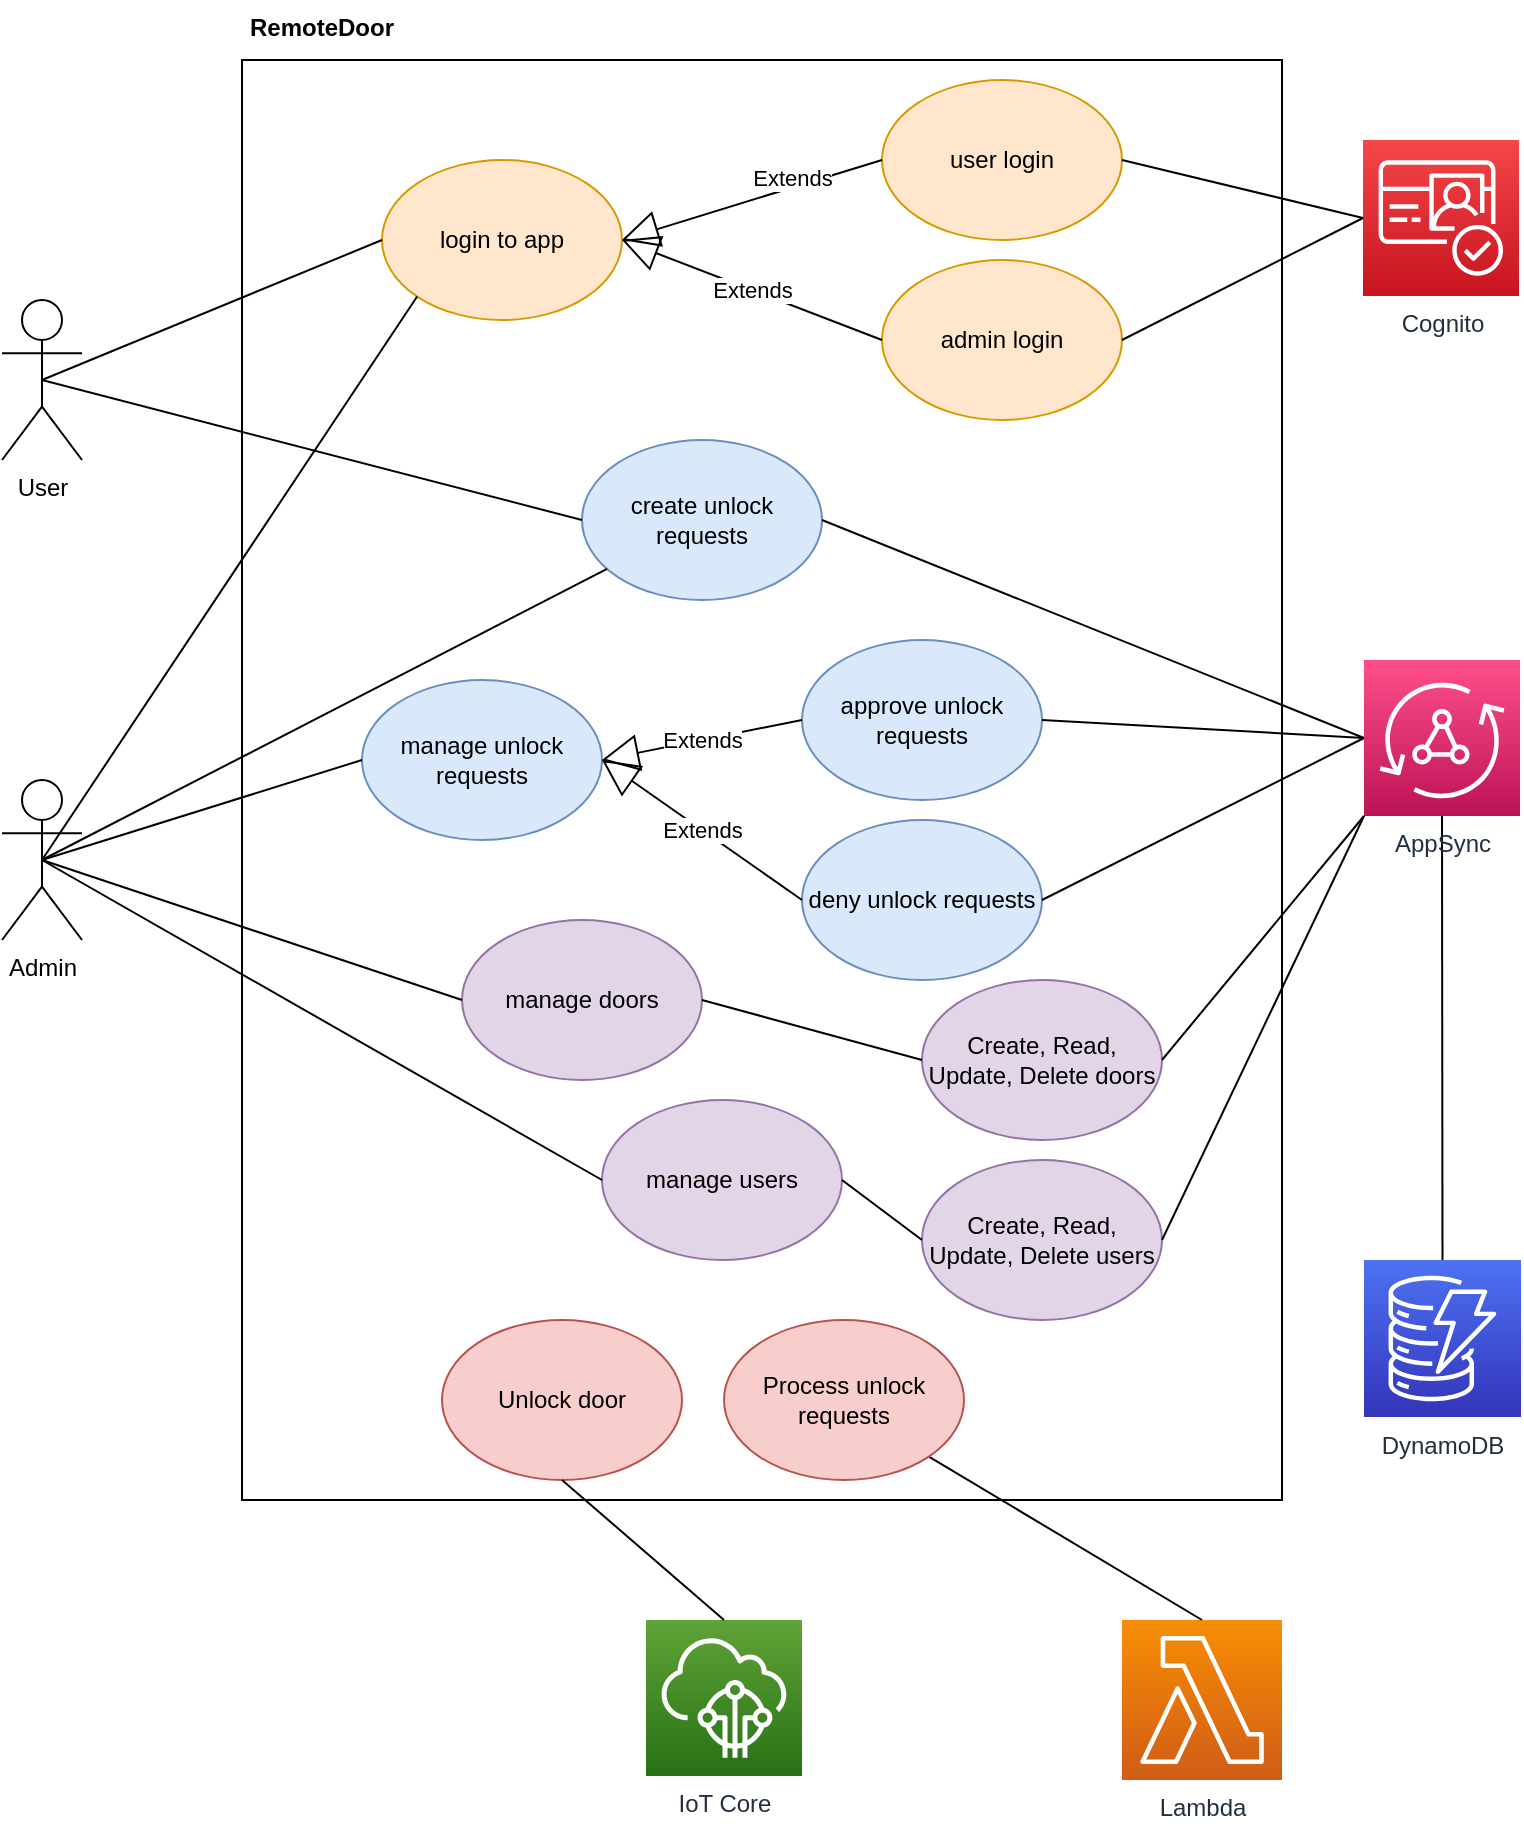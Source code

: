 <mxfile version="16.5.6" type="github" pages="2">
  <diagram id="HOinKJLJSxEQ87LLL9xk" name="Usecase">
    <mxGraphModel dx="1422" dy="776" grid="1" gridSize="10" guides="1" tooltips="1" connect="1" arrows="1" fold="1" page="1" pageScale="1" pageWidth="850" pageHeight="1100" math="0" shadow="0">
      <root>
        <mxCell id="dL8WGGhYN6tR8Afhm5VI-0" />
        <mxCell id="dL8WGGhYN6tR8Afhm5VI-1" parent="dL8WGGhYN6tR8Afhm5VI-0" />
        <mxCell id="dL8WGGhYN6tR8Afhm5VI-2" value="Admin" style="shape=umlActor;verticalLabelPosition=bottom;verticalAlign=top;html=1;" parent="dL8WGGhYN6tR8Afhm5VI-1" vertex="1">
          <mxGeometry x="40" y="400" width="40" height="80" as="geometry" />
        </mxCell>
        <mxCell id="dL8WGGhYN6tR8Afhm5VI-3" value="User" style="shape=umlActor;verticalLabelPosition=bottom;verticalAlign=top;html=1;" parent="dL8WGGhYN6tR8Afhm5VI-1" vertex="1">
          <mxGeometry x="40" y="160" width="40" height="80" as="geometry" />
        </mxCell>
        <mxCell id="dL8WGGhYN6tR8Afhm5VI-8" value="" style="rounded=0;whiteSpace=wrap;html=1;" parent="dL8WGGhYN6tR8Afhm5VI-1" vertex="1">
          <mxGeometry x="160" y="40" width="520" height="720" as="geometry" />
        </mxCell>
        <mxCell id="dL8WGGhYN6tR8Afhm5VI-13" value="login to app" style="ellipse;whiteSpace=wrap;html=1;fillColor=#ffe6cc;strokeColor=#d79b00;" parent="dL8WGGhYN6tR8Afhm5VI-1" vertex="1">
          <mxGeometry x="230" y="90" width="120" height="80" as="geometry" />
        </mxCell>
        <mxCell id="dL8WGGhYN6tR8Afhm5VI-14" value="manage users" style="ellipse;whiteSpace=wrap;html=1;fillColor=#e1d5e7;strokeColor=#9673a6;" parent="dL8WGGhYN6tR8Afhm5VI-1" vertex="1">
          <mxGeometry x="340" y="560" width="120" height="80" as="geometry" />
        </mxCell>
        <mxCell id="dL8WGGhYN6tR8Afhm5VI-15" value="manage doors" style="ellipse;whiteSpace=wrap;html=1;fillColor=#e1d5e7;strokeColor=#9673a6;" parent="dL8WGGhYN6tR8Afhm5VI-1" vertex="1">
          <mxGeometry x="270" y="470" width="120" height="80" as="geometry" />
        </mxCell>
        <mxCell id="dL8WGGhYN6tR8Afhm5VI-16" value="approve unlock requests" style="ellipse;whiteSpace=wrap;html=1;fillColor=#dae8fc;strokeColor=#6c8ebf;" parent="dL8WGGhYN6tR8Afhm5VI-1" vertex="1">
          <mxGeometry x="440" y="330" width="120" height="80" as="geometry" />
        </mxCell>
        <mxCell id="dL8WGGhYN6tR8Afhm5VI-18" value="create unlock requests" style="ellipse;whiteSpace=wrap;html=1;fillColor=#dae8fc;strokeColor=#6c8ebf;" parent="dL8WGGhYN6tR8Afhm5VI-1" vertex="1">
          <mxGeometry x="330" y="230" width="120" height="80" as="geometry" />
        </mxCell>
        <mxCell id="dL8WGGhYN6tR8Afhm5VI-19" value="" style="endArrow=none;html=1;rounded=0;entryX=0.5;entryY=0.5;entryDx=0;entryDy=0;entryPerimeter=0;exitX=0;exitY=0.5;exitDx=0;exitDy=0;" parent="dL8WGGhYN6tR8Afhm5VI-1" source="dL8WGGhYN6tR8Afhm5VI-13" target="dL8WGGhYN6tR8Afhm5VI-3" edge="1">
          <mxGeometry width="50" height="50" relative="1" as="geometry">
            <mxPoint x="250" y="150" as="sourcePoint" />
            <mxPoint x="370" y="340" as="targetPoint" />
          </mxGeometry>
        </mxCell>
        <mxCell id="dL8WGGhYN6tR8Afhm5VI-20" value="" style="endArrow=none;html=1;rounded=0;entryX=0;entryY=1;entryDx=0;entryDy=0;exitX=0.5;exitY=0.5;exitDx=0;exitDy=0;exitPerimeter=0;" parent="dL8WGGhYN6tR8Afhm5VI-1" source="dL8WGGhYN6tR8Afhm5VI-2" target="dL8WGGhYN6tR8Afhm5VI-13" edge="1">
          <mxGeometry width="50" height="50" relative="1" as="geometry">
            <mxPoint x="320" y="390" as="sourcePoint" />
            <mxPoint x="370" y="340" as="targetPoint" />
          </mxGeometry>
        </mxCell>
        <mxCell id="dL8WGGhYN6tR8Afhm5VI-21" value="" style="endArrow=none;html=1;rounded=0;entryX=0.5;entryY=0.5;entryDx=0;entryDy=0;entryPerimeter=0;exitX=0;exitY=0.5;exitDx=0;exitDy=0;" parent="dL8WGGhYN6tR8Afhm5VI-1" source="dL8WGGhYN6tR8Afhm5VI-18" target="dL8WGGhYN6tR8Afhm5VI-3" edge="1">
          <mxGeometry width="50" height="50" relative="1" as="geometry">
            <mxPoint x="320" y="390" as="sourcePoint" />
            <mxPoint x="370" y="340" as="targetPoint" />
          </mxGeometry>
        </mxCell>
        <mxCell id="dL8WGGhYN6tR8Afhm5VI-22" value="" style="endArrow=none;html=1;rounded=0;exitX=0.5;exitY=0.5;exitDx=0;exitDy=0;exitPerimeter=0;" parent="dL8WGGhYN6tR8Afhm5VI-1" source="dL8WGGhYN6tR8Afhm5VI-2" target="dL8WGGhYN6tR8Afhm5VI-18" edge="1">
          <mxGeometry width="50" height="50" relative="1" as="geometry">
            <mxPoint x="320" y="390" as="sourcePoint" />
            <mxPoint x="370" y="340" as="targetPoint" />
          </mxGeometry>
        </mxCell>
        <mxCell id="dL8WGGhYN6tR8Afhm5VI-23" value="" style="endArrow=none;html=1;rounded=0;entryX=0.5;entryY=0.5;entryDx=0;entryDy=0;entryPerimeter=0;exitX=0;exitY=0.5;exitDx=0;exitDy=0;" parent="dL8WGGhYN6tR8Afhm5VI-1" source="dL8WGGhYN6tR8Afhm5VI-15" target="dL8WGGhYN6tR8Afhm5VI-2" edge="1">
          <mxGeometry width="50" height="50" relative="1" as="geometry">
            <mxPoint x="320" y="390" as="sourcePoint" />
            <mxPoint x="370" y="340" as="targetPoint" />
          </mxGeometry>
        </mxCell>
        <mxCell id="dL8WGGhYN6tR8Afhm5VI-24" value="" style="endArrow=none;html=1;rounded=0;exitX=0;exitY=0.5;exitDx=0;exitDy=0;entryX=0.5;entryY=0.5;entryDx=0;entryDy=0;entryPerimeter=0;" parent="dL8WGGhYN6tR8Afhm5VI-1" source="dL8WGGhYN6tR8Afhm5VI-14" target="dL8WGGhYN6tR8Afhm5VI-2" edge="1">
          <mxGeometry width="50" height="50" relative="1" as="geometry">
            <mxPoint x="70" y="530" as="sourcePoint" />
            <mxPoint x="60" y="280" as="targetPoint" />
          </mxGeometry>
        </mxCell>
        <mxCell id="dL8WGGhYN6tR8Afhm5VI-27" value="admin login" style="ellipse;whiteSpace=wrap;html=1;fillColor=#ffe6cc;strokeColor=#d79b00;" parent="dL8WGGhYN6tR8Afhm5VI-1" vertex="1">
          <mxGeometry x="480" y="140" width="120" height="80" as="geometry" />
        </mxCell>
        <mxCell id="dL8WGGhYN6tR8Afhm5VI-28" value="user login" style="ellipse;whiteSpace=wrap;html=1;fillColor=#ffe6cc;strokeColor=#d79b00;" parent="dL8WGGhYN6tR8Afhm5VI-1" vertex="1">
          <mxGeometry x="480" y="50" width="120" height="80" as="geometry" />
        </mxCell>
        <mxCell id="dL8WGGhYN6tR8Afhm5VI-30" value="Extends" style="endArrow=block;endSize=16;endFill=0;html=1;rounded=0;exitX=0;exitY=0.5;exitDx=0;exitDy=0;entryX=1;entryY=0.5;entryDx=0;entryDy=0;" parent="dL8WGGhYN6tR8Afhm5VI-1" source="dL8WGGhYN6tR8Afhm5VI-28" target="dL8WGGhYN6tR8Afhm5VI-13" edge="1">
          <mxGeometry x="-0.317" y="-5" width="160" relative="1" as="geometry">
            <mxPoint x="260" y="360" as="sourcePoint" />
            <mxPoint x="420" y="360" as="targetPoint" />
            <mxPoint x="1" as="offset" />
          </mxGeometry>
        </mxCell>
        <mxCell id="dL8WGGhYN6tR8Afhm5VI-31" value="Extends" style="endArrow=block;endSize=16;endFill=0;html=1;rounded=0;exitX=0;exitY=0.5;exitDx=0;exitDy=0;" parent="dL8WGGhYN6tR8Afhm5VI-1" source="dL8WGGhYN6tR8Afhm5VI-27" edge="1">
          <mxGeometry width="160" relative="1" as="geometry">
            <mxPoint x="260" y="360" as="sourcePoint" />
            <mxPoint x="350" y="130" as="targetPoint" />
          </mxGeometry>
        </mxCell>
        <mxCell id="dL8WGGhYN6tR8Afhm5VI-32" value="RemoteDoor" style="text;align=center;fontStyle=1;verticalAlign=middle;spacingLeft=3;spacingRight=3;strokeColor=none;rotatable=0;points=[[0,0.5],[1,0.5]];portConstraint=eastwest;" parent="dL8WGGhYN6tR8Afhm5VI-1" vertex="1">
          <mxGeometry x="160" y="10" width="80" height="26" as="geometry" />
        </mxCell>
        <mxCell id="dL8WGGhYN6tR8Afhm5VI-34" value="Lambda" style="sketch=0;points=[[0,0,0],[0.25,0,0],[0.5,0,0],[0.75,0,0],[1,0,0],[0,1,0],[0.25,1,0],[0.5,1,0],[0.75,1,0],[1,1,0],[0,0.25,0],[0,0.5,0],[0,0.75,0],[1,0.25,0],[1,0.5,0],[1,0.75,0]];outlineConnect=0;fontColor=#232F3E;gradientColor=#F78E04;gradientDirection=north;fillColor=#D05C17;strokeColor=#ffffff;dashed=0;verticalLabelPosition=bottom;verticalAlign=top;align=center;html=1;fontSize=12;fontStyle=0;aspect=fixed;shape=mxgraph.aws4.resourceIcon;resIcon=mxgraph.aws4.lambda;" parent="dL8WGGhYN6tR8Afhm5VI-1" vertex="1">
          <mxGeometry x="600" y="820" width="80" height="80" as="geometry" />
        </mxCell>
        <mxCell id="dL8WGGhYN6tR8Afhm5VI-37" value="Cognito" style="sketch=0;points=[[0,0,0],[0.25,0,0],[0.5,0,0],[0.75,0,0],[1,0,0],[0,1,0],[0.25,1,0],[0.5,1,0],[0.75,1,0],[1,1,0],[0,0.25,0],[0,0.5,0],[0,0.75,0],[1,0.25,0],[1,0.5,0],[1,0.75,0]];outlineConnect=0;fontColor=#232F3E;gradientColor=#F54749;gradientDirection=north;fillColor=#C7131F;strokeColor=#ffffff;dashed=0;verticalLabelPosition=bottom;verticalAlign=top;align=center;html=1;fontSize=12;fontStyle=0;aspect=fixed;shape=mxgraph.aws4.resourceIcon;resIcon=mxgraph.aws4.cognito;" parent="dL8WGGhYN6tR8Afhm5VI-1" vertex="1">
          <mxGeometry x="720.5" y="80" width="78" height="78" as="geometry" />
        </mxCell>
        <mxCell id="dL8WGGhYN6tR8Afhm5VI-38" value="DynamoDB" style="sketch=0;points=[[0,0,0],[0.25,0,0],[0.5,0,0],[0.75,0,0],[1,0,0],[0,1,0],[0.25,1,0],[0.5,1,0],[0.75,1,0],[1,1,0],[0,0.25,0],[0,0.5,0],[0,0.75,0],[1,0.25,0],[1,0.5,0],[1,0.75,0]];outlineConnect=0;fontColor=#232F3E;gradientColor=#4D72F3;gradientDirection=north;fillColor=#3334B9;strokeColor=#ffffff;dashed=0;verticalLabelPosition=bottom;verticalAlign=top;align=center;html=1;fontSize=12;fontStyle=0;aspect=fixed;shape=mxgraph.aws4.resourceIcon;resIcon=mxgraph.aws4.dynamodb;" parent="dL8WGGhYN6tR8Afhm5VI-1" vertex="1">
          <mxGeometry x="721" y="640" width="78.5" height="78.5" as="geometry" />
        </mxCell>
        <mxCell id="dL8WGGhYN6tR8Afhm5VI-39" value="IoT Core" style="sketch=0;points=[[0,0,0],[0.25,0,0],[0.5,0,0],[0.75,0,0],[1,0,0],[0,1,0],[0.25,1,0],[0.5,1,0],[0.75,1,0],[1,1,0],[0,0.25,0],[0,0.5,0],[0,0.75,0],[1,0.25,0],[1,0.5,0],[1,0.75,0]];outlineConnect=0;fontColor=#232F3E;gradientColor=#60A337;gradientDirection=north;fillColor=#277116;strokeColor=#ffffff;dashed=0;verticalLabelPosition=bottom;verticalAlign=top;align=center;html=1;fontSize=12;fontStyle=0;aspect=fixed;shape=mxgraph.aws4.resourceIcon;resIcon=mxgraph.aws4.iot_core;" parent="dL8WGGhYN6tR8Afhm5VI-1" vertex="1">
          <mxGeometry x="362" y="820" width="78" height="78" as="geometry" />
        </mxCell>
        <mxCell id="dL8WGGhYN6tR8Afhm5VI-40" value="" style="endArrow=none;html=1;rounded=0;entryX=0;entryY=0.5;entryDx=0;entryDy=0;entryPerimeter=0;exitX=1;exitY=0.5;exitDx=0;exitDy=0;" parent="dL8WGGhYN6tR8Afhm5VI-1" source="dL8WGGhYN6tR8Afhm5VI-28" target="dL8WGGhYN6tR8Afhm5VI-37" edge="1">
          <mxGeometry width="50" height="50" relative="1" as="geometry">
            <mxPoint x="320" y="390" as="sourcePoint" />
            <mxPoint x="370" y="340" as="targetPoint" />
          </mxGeometry>
        </mxCell>
        <mxCell id="dL8WGGhYN6tR8Afhm5VI-41" value="" style="endArrow=none;html=1;rounded=0;entryX=0;entryY=0.5;entryDx=0;entryDy=0;entryPerimeter=0;exitX=1;exitY=0.5;exitDx=0;exitDy=0;" parent="dL8WGGhYN6tR8Afhm5VI-1" source="dL8WGGhYN6tR8Afhm5VI-27" target="dL8WGGhYN6tR8Afhm5VI-37" edge="1">
          <mxGeometry width="50" height="50" relative="1" as="geometry">
            <mxPoint x="320" y="390" as="sourcePoint" />
            <mxPoint x="370" y="340" as="targetPoint" />
          </mxGeometry>
        </mxCell>
        <mxCell id="dL8WGGhYN6tR8Afhm5VI-42" value="manage unlock requests" style="ellipse;whiteSpace=wrap;html=1;fillColor=#dae8fc;strokeColor=#6c8ebf;" parent="dL8WGGhYN6tR8Afhm5VI-1" vertex="1">
          <mxGeometry x="220" y="350" width="120" height="80" as="geometry" />
        </mxCell>
        <mxCell id="dL8WGGhYN6tR8Afhm5VI-43" value="deny unlock requests" style="ellipse;whiteSpace=wrap;html=1;fillColor=#dae8fc;strokeColor=#6c8ebf;" parent="dL8WGGhYN6tR8Afhm5VI-1" vertex="1">
          <mxGeometry x="440" y="420" width="120" height="80" as="geometry" />
        </mxCell>
        <mxCell id="dL8WGGhYN6tR8Afhm5VI-44" value="Extends" style="endArrow=block;endSize=16;endFill=0;html=1;rounded=0;exitX=0;exitY=0.5;exitDx=0;exitDy=0;entryX=1;entryY=0.5;entryDx=0;entryDy=0;" parent="dL8WGGhYN6tR8Afhm5VI-1" source="dL8WGGhYN6tR8Afhm5VI-16" target="dL8WGGhYN6tR8Afhm5VI-42" edge="1">
          <mxGeometry width="160" relative="1" as="geometry">
            <mxPoint x="260" y="510" as="sourcePoint" />
            <mxPoint x="420" y="510" as="targetPoint" />
          </mxGeometry>
        </mxCell>
        <mxCell id="dL8WGGhYN6tR8Afhm5VI-45" value="Extends" style="endArrow=block;endSize=16;endFill=0;html=1;rounded=0;exitX=0;exitY=0.5;exitDx=0;exitDy=0;entryX=1;entryY=0.5;entryDx=0;entryDy=0;" parent="dL8WGGhYN6tR8Afhm5VI-1" source="dL8WGGhYN6tR8Afhm5VI-43" edge="1" target="dL8WGGhYN6tR8Afhm5VI-42">
          <mxGeometry width="160" relative="1" as="geometry">
            <mxPoint x="490.0" y="410" as="sourcePoint" />
            <mxPoint x="350" y="420" as="targetPoint" />
          </mxGeometry>
        </mxCell>
        <mxCell id="dL8WGGhYN6tR8Afhm5VI-46" value="" style="endArrow=none;html=1;rounded=0;entryX=0;entryY=0.5;entryDx=0;entryDy=0;exitX=0.5;exitY=0.5;exitDx=0;exitDy=0;exitPerimeter=0;" parent="dL8WGGhYN6tR8Afhm5VI-1" source="dL8WGGhYN6tR8Afhm5VI-2" target="dL8WGGhYN6tR8Afhm5VI-42" edge="1">
          <mxGeometry width="50" height="50" relative="1" as="geometry">
            <mxPoint x="320" y="530" as="sourcePoint" />
            <mxPoint x="370" y="480" as="targetPoint" />
          </mxGeometry>
        </mxCell>
        <mxCell id="dL8WGGhYN6tR8Afhm5VI-47" value="" style="endArrow=none;html=1;rounded=0;entryX=0;entryY=0.5;entryDx=0;entryDy=0;entryPerimeter=0;exitX=1;exitY=0.5;exitDx=0;exitDy=0;" parent="dL8WGGhYN6tR8Afhm5VI-1" source="dL8WGGhYN6tR8Afhm5VI-18" target="KhCXHn7teMVwlwF0omMd-0" edge="1">
          <mxGeometry width="50" height="50" relative="1" as="geometry">
            <mxPoint x="320" y="390" as="sourcePoint" />
            <mxPoint x="721.5" y="360" as="targetPoint" />
          </mxGeometry>
        </mxCell>
        <mxCell id="dL8WGGhYN6tR8Afhm5VI-48" value="" style="endArrow=none;html=1;rounded=0;entryX=0;entryY=0.5;entryDx=0;entryDy=0;entryPerimeter=0;exitX=1;exitY=0.5;exitDx=0;exitDy=0;" parent="dL8WGGhYN6tR8Afhm5VI-1" source="dL8WGGhYN6tR8Afhm5VI-16" target="KhCXHn7teMVwlwF0omMd-0" edge="1">
          <mxGeometry width="50" height="50" relative="1" as="geometry">
            <mxPoint x="320" y="390" as="sourcePoint" />
            <mxPoint x="721.5" y="400" as="targetPoint" />
          </mxGeometry>
        </mxCell>
        <mxCell id="dL8WGGhYN6tR8Afhm5VI-49" value="" style="endArrow=none;html=1;rounded=0;entryX=0;entryY=0.5;entryDx=0;entryDy=0;entryPerimeter=0;exitX=1;exitY=0.5;exitDx=0;exitDy=0;" parent="dL8WGGhYN6tR8Afhm5VI-1" source="dL8WGGhYN6tR8Afhm5VI-43" target="KhCXHn7teMVwlwF0omMd-0" edge="1">
          <mxGeometry width="50" height="50" relative="1" as="geometry">
            <mxPoint x="610.0" y="410" as="sourcePoint" />
            <mxPoint x="721.5" y="400" as="targetPoint" />
          </mxGeometry>
        </mxCell>
        <mxCell id="dL8WGGhYN6tR8Afhm5VI-50" value="" style="endArrow=none;html=1;rounded=0;entryX=0.5;entryY=0;entryDx=0;entryDy=0;entryPerimeter=0;exitX=0.5;exitY=1;exitDx=0;exitDy=0;exitPerimeter=0;" parent="dL8WGGhYN6tR8Afhm5VI-1" source="KhCXHn7teMVwlwF0omMd-0" target="dL8WGGhYN6tR8Afhm5VI-38" edge="1">
          <mxGeometry width="50" height="50" relative="1" as="geometry">
            <mxPoint x="761.5" y="440" as="sourcePoint" />
            <mxPoint x="991.5" y="489.41" as="targetPoint" />
          </mxGeometry>
        </mxCell>
        <mxCell id="KhCXHn7teMVwlwF0omMd-0" value="AppSync" style="sketch=0;points=[[0,0,0],[0.25,0,0],[0.5,0,0],[0.75,0,0],[1,0,0],[0,1,0],[0.25,1,0],[0.5,1,0],[0.75,1,0],[1,1,0],[0,0.25,0],[0,0.5,0],[0,0.75,0],[1,0.25,0],[1,0.5,0],[1,0.75,0]];outlineConnect=0;fontColor=#232F3E;gradientColor=#FF4F8B;gradientDirection=north;fillColor=#BC1356;strokeColor=#ffffff;dashed=0;verticalLabelPosition=bottom;verticalAlign=top;align=center;html=1;fontSize=12;fontStyle=0;aspect=fixed;shape=mxgraph.aws4.resourceIcon;resIcon=mxgraph.aws4.appsync;" vertex="1" parent="dL8WGGhYN6tR8Afhm5VI-1">
          <mxGeometry x="721" y="340" width="78" height="78" as="geometry" />
        </mxCell>
        <mxCell id="KhCXHn7teMVwlwF0omMd-1" value="Create, Read, Update, Delete doors" style="ellipse;whiteSpace=wrap;html=1;fillColor=#e1d5e7;strokeColor=#9673a6;" vertex="1" parent="dL8WGGhYN6tR8Afhm5VI-1">
          <mxGeometry x="500" y="500" width="120" height="80" as="geometry" />
        </mxCell>
        <mxCell id="KhCXHn7teMVwlwF0omMd-2" value="Create, Read, Update, Delete users" style="ellipse;whiteSpace=wrap;html=1;fillColor=#e1d5e7;strokeColor=#9673a6;" vertex="1" parent="dL8WGGhYN6tR8Afhm5VI-1">
          <mxGeometry x="500" y="590" width="120" height="80" as="geometry" />
        </mxCell>
        <mxCell id="KhCXHn7teMVwlwF0omMd-3" value="" style="endArrow=none;html=1;rounded=0;entryX=0;entryY=1;entryDx=0;entryDy=0;entryPerimeter=0;exitX=1;exitY=0.5;exitDx=0;exitDy=0;" edge="1" parent="dL8WGGhYN6tR8Afhm5VI-1" source="KhCXHn7teMVwlwF0omMd-2" target="KhCXHn7teMVwlwF0omMd-0">
          <mxGeometry width="50" height="50" relative="1" as="geometry">
            <mxPoint x="590" y="581" as="sourcePoint" />
            <mxPoint x="711" y="470" as="targetPoint" />
          </mxGeometry>
        </mxCell>
        <mxCell id="KhCXHn7teMVwlwF0omMd-4" value="" style="endArrow=none;html=1;rounded=0;entryX=0;entryY=1;entryDx=0;entryDy=0;entryPerimeter=0;exitX=1;exitY=0.5;exitDx=0;exitDy=0;" edge="1" parent="dL8WGGhYN6tR8Afhm5VI-1" source="KhCXHn7teMVwlwF0omMd-1" target="KhCXHn7teMVwlwF0omMd-0">
          <mxGeometry width="50" height="50" relative="1" as="geometry">
            <mxPoint x="570" y="690" as="sourcePoint" />
            <mxPoint x="731" y="428" as="targetPoint" />
          </mxGeometry>
        </mxCell>
        <mxCell id="KhCXHn7teMVwlwF0omMd-5" value="" style="endArrow=none;html=1;rounded=0;entryX=0;entryY=0.5;entryDx=0;entryDy=0;exitX=1;exitY=0.5;exitDx=0;exitDy=0;" edge="1" parent="dL8WGGhYN6tR8Afhm5VI-1" source="dL8WGGhYN6tR8Afhm5VI-15" target="KhCXHn7teMVwlwF0omMd-1">
          <mxGeometry width="50" height="50" relative="1" as="geometry">
            <mxPoint x="300" y="732" as="sourcePoint" />
            <mxPoint x="461" y="560" as="targetPoint" />
          </mxGeometry>
        </mxCell>
        <mxCell id="KhCXHn7teMVwlwF0omMd-6" value="" style="endArrow=none;html=1;rounded=0;entryX=0;entryY=0.5;entryDx=0;entryDy=0;exitX=1;exitY=0.5;exitDx=0;exitDy=0;" edge="1" parent="dL8WGGhYN6tR8Afhm5VI-1" source="dL8WGGhYN6tR8Afhm5VI-14" target="KhCXHn7teMVwlwF0omMd-2">
          <mxGeometry width="50" height="50" relative="1" as="geometry">
            <mxPoint x="360" y="580" as="sourcePoint" />
            <mxPoint x="450" y="600" as="targetPoint" />
          </mxGeometry>
        </mxCell>
        <mxCell id="KhCXHn7teMVwlwF0omMd-7" value="" style="endArrow=none;html=1;rounded=0;entryX=0.5;entryY=0;entryDx=0;entryDy=0;entryPerimeter=0;exitX=1;exitY=1;exitDx=0;exitDy=0;" edge="1" parent="dL8WGGhYN6tR8Afhm5VI-1" source="KhCXHn7teMVwlwF0omMd-8" target="dL8WGGhYN6tR8Afhm5VI-34">
          <mxGeometry width="50" height="50" relative="1" as="geometry">
            <mxPoint x="770" y="428" as="sourcePoint" />
            <mxPoint x="769.75" y="691.5" as="targetPoint" />
          </mxGeometry>
        </mxCell>
        <mxCell id="KhCXHn7teMVwlwF0omMd-8" value="Process unlock requests" style="ellipse;whiteSpace=wrap;html=1;fillColor=#f8cecc;strokeColor=#b85450;" vertex="1" parent="dL8WGGhYN6tR8Afhm5VI-1">
          <mxGeometry x="401" y="670" width="120" height="80" as="geometry" />
        </mxCell>
        <mxCell id="KhCXHn7teMVwlwF0omMd-10" value="Unlock door" style="ellipse;whiteSpace=wrap;html=1;fillColor=#f8cecc;strokeColor=#b85450;" vertex="1" parent="dL8WGGhYN6tR8Afhm5VI-1">
          <mxGeometry x="260" y="670" width="120" height="80" as="geometry" />
        </mxCell>
        <mxCell id="KhCXHn7teMVwlwF0omMd-11" value="" style="endArrow=none;html=1;rounded=0;entryX=0.5;entryY=0;entryDx=0;entryDy=0;entryPerimeter=0;exitX=0.5;exitY=1;exitDx=0;exitDy=0;" edge="1" parent="dL8WGGhYN6tR8Afhm5VI-1" source="KhCXHn7teMVwlwF0omMd-10" target="dL8WGGhYN6tR8Afhm5VI-39">
          <mxGeometry width="50" height="50" relative="1" as="geometry">
            <mxPoint x="323.426" y="770.004" as="sourcePoint" />
            <mxPoint x="460" y="851.72" as="targetPoint" />
          </mxGeometry>
        </mxCell>
      </root>
    </mxGraphModel>
  </diagram>
  <diagram id="t-mnTp0TEd4KQHPLbyHh" name="database">
    <mxGraphModel dx="1422" dy="776" grid="1" gridSize="10" guides="1" tooltips="1" connect="1" arrows="1" fold="1" page="1" pageScale="1" pageWidth="850" pageHeight="1100" math="0" shadow="0">
      <root>
        <mxCell id="0" />
        <mxCell id="1" parent="0" />
        <mxCell id="tYPg9-S8rg_ooHIzsC-4-28" value="doors" style="shape=table;startSize=30;container=1;collapsible=1;childLayout=tableLayout;fixedRows=1;rowLines=0;fontStyle=1;align=center;resizeLast=1;" parent="1" vertex="1">
          <mxGeometry x="40" y="40" width="180" height="280" as="geometry" />
        </mxCell>
        <mxCell id="tYPg9-S8rg_ooHIzsC-4-29" value="" style="shape=tableRow;horizontal=0;startSize=0;swimlaneHead=0;swimlaneBody=0;fillColor=none;collapsible=0;dropTarget=0;points=[[0,0.5],[1,0.5]];portConstraint=eastwest;top=0;left=0;right=0;bottom=1;" parent="tYPg9-S8rg_ooHIzsC-4-28" vertex="1">
          <mxGeometry y="30" width="180" height="30" as="geometry" />
        </mxCell>
        <mxCell id="tYPg9-S8rg_ooHIzsC-4-30" value="PK" style="shape=partialRectangle;connectable=0;fillColor=none;top=0;left=0;bottom=0;right=0;fontStyle=1;overflow=hidden;" parent="tYPg9-S8rg_ooHIzsC-4-29" vertex="1">
          <mxGeometry width="30" height="30" as="geometry">
            <mxRectangle width="30" height="30" as="alternateBounds" />
          </mxGeometry>
        </mxCell>
        <mxCell id="tYPg9-S8rg_ooHIzsC-4-31" value="id" style="shape=partialRectangle;connectable=0;fillColor=none;top=0;left=0;bottom=0;right=0;align=left;spacingLeft=6;fontStyle=5;overflow=hidden;" parent="tYPg9-S8rg_ooHIzsC-4-29" vertex="1">
          <mxGeometry x="30" width="150" height="30" as="geometry">
            <mxRectangle width="150" height="30" as="alternateBounds" />
          </mxGeometry>
        </mxCell>
        <mxCell id="tYPg9-S8rg_ooHIzsC-4-32" value="" style="shape=tableRow;horizontal=0;startSize=0;swimlaneHead=0;swimlaneBody=0;fillColor=none;collapsible=0;dropTarget=0;points=[[0,0.5],[1,0.5]];portConstraint=eastwest;top=0;left=0;right=0;bottom=0;" parent="tYPg9-S8rg_ooHIzsC-4-28" vertex="1">
          <mxGeometry y="60" width="180" height="30" as="geometry" />
        </mxCell>
        <mxCell id="tYPg9-S8rg_ooHIzsC-4-33" value="" style="shape=partialRectangle;connectable=0;fillColor=none;top=0;left=0;bottom=0;right=0;editable=1;overflow=hidden;" parent="tYPg9-S8rg_ooHIzsC-4-32" vertex="1">
          <mxGeometry width="30" height="30" as="geometry">
            <mxRectangle width="30" height="30" as="alternateBounds" />
          </mxGeometry>
        </mxCell>
        <mxCell id="tYPg9-S8rg_ooHIzsC-4-34" value="name" style="shape=partialRectangle;connectable=0;fillColor=none;top=0;left=0;bottom=0;right=0;align=left;spacingLeft=6;overflow=hidden;" parent="tYPg9-S8rg_ooHIzsC-4-32" vertex="1">
          <mxGeometry x="30" width="150" height="30" as="geometry">
            <mxRectangle width="150" height="30" as="alternateBounds" />
          </mxGeometry>
        </mxCell>
        <mxCell id="tYPg9-S8rg_ooHIzsC-4-35" value="" style="shape=tableRow;horizontal=0;startSize=0;swimlaneHead=0;swimlaneBody=0;fillColor=none;collapsible=0;dropTarget=0;points=[[0,0.5],[1,0.5]];portConstraint=eastwest;top=0;left=0;right=0;bottom=0;" parent="tYPg9-S8rg_ooHIzsC-4-28" vertex="1">
          <mxGeometry y="90" width="180" height="30" as="geometry" />
        </mxCell>
        <mxCell id="tYPg9-S8rg_ooHIzsC-4-36" value="" style="shape=partialRectangle;connectable=0;fillColor=none;top=0;left=0;bottom=0;right=0;editable=1;overflow=hidden;" parent="tYPg9-S8rg_ooHIzsC-4-35" vertex="1">
          <mxGeometry width="30" height="30" as="geometry">
            <mxRectangle width="30" height="30" as="alternateBounds" />
          </mxGeometry>
        </mxCell>
        <mxCell id="tYPg9-S8rg_ooHIzsC-4-37" value="serial_number" style="shape=partialRectangle;connectable=0;fillColor=none;top=0;left=0;bottom=0;right=0;align=left;spacingLeft=6;overflow=hidden;" parent="tYPg9-S8rg_ooHIzsC-4-35" vertex="1">
          <mxGeometry x="30" width="150" height="30" as="geometry">
            <mxRectangle width="150" height="30" as="alternateBounds" />
          </mxGeometry>
        </mxCell>
        <mxCell id="tYPg9-S8rg_ooHIzsC-4-38" value="" style="shape=tableRow;horizontal=0;startSize=0;swimlaneHead=0;swimlaneBody=0;fillColor=none;collapsible=0;dropTarget=0;points=[[0,0.5],[1,0.5]];portConstraint=eastwest;top=0;left=0;right=0;bottom=0;" parent="tYPg9-S8rg_ooHIzsC-4-28" vertex="1">
          <mxGeometry y="120" width="180" height="30" as="geometry" />
        </mxCell>
        <mxCell id="tYPg9-S8rg_ooHIzsC-4-39" value="" style="shape=partialRectangle;connectable=0;fillColor=none;top=0;left=0;bottom=0;right=0;editable=1;overflow=hidden;" parent="tYPg9-S8rg_ooHIzsC-4-38" vertex="1">
          <mxGeometry width="30" height="30" as="geometry">
            <mxRectangle width="30" height="30" as="alternateBounds" />
          </mxGeometry>
        </mxCell>
        <mxCell id="tYPg9-S8rg_ooHIzsC-4-40" value="allowed_unlock_group" style="shape=partialRectangle;connectable=0;fillColor=none;top=0;left=0;bottom=0;right=0;align=left;spacingLeft=6;overflow=hidden;" parent="tYPg9-S8rg_ooHIzsC-4-38" vertex="1">
          <mxGeometry x="30" width="150" height="30" as="geometry">
            <mxRectangle width="150" height="30" as="alternateBounds" />
          </mxGeometry>
        </mxCell>
        <mxCell id="tYPg9-S8rg_ooHIzsC-4-41" value="unlock_requests" style="shape=table;startSize=30;container=1;collapsible=1;childLayout=tableLayout;fixedRows=1;rowLines=0;fontStyle=1;align=center;resizeLast=1;" parent="1" vertex="1">
          <mxGeometry x="520" y="40" width="180" height="280" as="geometry" />
        </mxCell>
        <mxCell id="tYPg9-S8rg_ooHIzsC-4-42" value="" style="shape=tableRow;horizontal=0;startSize=0;swimlaneHead=0;swimlaneBody=0;fillColor=none;collapsible=0;dropTarget=0;points=[[0,0.5],[1,0.5]];portConstraint=eastwest;top=0;left=0;right=0;bottom=1;" parent="tYPg9-S8rg_ooHIzsC-4-41" vertex="1">
          <mxGeometry y="30" width="180" height="30" as="geometry" />
        </mxCell>
        <mxCell id="tYPg9-S8rg_ooHIzsC-4-43" value="PK" style="shape=partialRectangle;connectable=0;fillColor=none;top=0;left=0;bottom=0;right=0;fontStyle=1;overflow=hidden;" parent="tYPg9-S8rg_ooHIzsC-4-42" vertex="1">
          <mxGeometry width="30" height="30" as="geometry">
            <mxRectangle width="30" height="30" as="alternateBounds" />
          </mxGeometry>
        </mxCell>
        <mxCell id="tYPg9-S8rg_ooHIzsC-4-44" value="id" style="shape=partialRectangle;connectable=0;fillColor=none;top=0;left=0;bottom=0;right=0;align=left;spacingLeft=6;fontStyle=5;overflow=hidden;" parent="tYPg9-S8rg_ooHIzsC-4-42" vertex="1">
          <mxGeometry x="30" width="150" height="30" as="geometry">
            <mxRectangle width="150" height="30" as="alternateBounds" />
          </mxGeometry>
        </mxCell>
        <mxCell id="tYPg9-S8rg_ooHIzsC-4-45" value="" style="shape=tableRow;horizontal=0;startSize=0;swimlaneHead=0;swimlaneBody=0;fillColor=none;collapsible=0;dropTarget=0;points=[[0,0.5],[1,0.5]];portConstraint=eastwest;top=0;left=0;right=0;bottom=0;" parent="tYPg9-S8rg_ooHIzsC-4-41" vertex="1">
          <mxGeometry y="60" width="180" height="30" as="geometry" />
        </mxCell>
        <mxCell id="tYPg9-S8rg_ooHIzsC-4-46" value="" style="shape=partialRectangle;connectable=0;fillColor=none;top=0;left=0;bottom=0;right=0;editable=1;overflow=hidden;" parent="tYPg9-S8rg_ooHIzsC-4-45" vertex="1">
          <mxGeometry width="30" height="30" as="geometry">
            <mxRectangle width="30" height="30" as="alternateBounds" />
          </mxGeometry>
        </mxCell>
        <mxCell id="tYPg9-S8rg_ooHIzsC-4-47" value="door_id" style="shape=partialRectangle;connectable=0;fillColor=none;top=0;left=0;bottom=0;right=0;align=left;spacingLeft=6;overflow=hidden;" parent="tYPg9-S8rg_ooHIzsC-4-45" vertex="1">
          <mxGeometry x="30" width="150" height="30" as="geometry">
            <mxRectangle width="150" height="30" as="alternateBounds" />
          </mxGeometry>
        </mxCell>
        <mxCell id="tYPg9-S8rg_ooHIzsC-4-48" value="" style="shape=tableRow;horizontal=0;startSize=0;swimlaneHead=0;swimlaneBody=0;fillColor=none;collapsible=0;dropTarget=0;points=[[0,0.5],[1,0.5]];portConstraint=eastwest;top=0;left=0;right=0;bottom=0;" parent="tYPg9-S8rg_ooHIzsC-4-41" vertex="1">
          <mxGeometry y="90" width="180" height="30" as="geometry" />
        </mxCell>
        <mxCell id="tYPg9-S8rg_ooHIzsC-4-49" value="" style="shape=partialRectangle;connectable=0;fillColor=none;top=0;left=0;bottom=0;right=0;editable=1;overflow=hidden;" parent="tYPg9-S8rg_ooHIzsC-4-48" vertex="1">
          <mxGeometry width="30" height="30" as="geometry">
            <mxRectangle width="30" height="30" as="alternateBounds" />
          </mxGeometry>
        </mxCell>
        <mxCell id="tYPg9-S8rg_ooHIzsC-4-50" value="requester" style="shape=partialRectangle;connectable=0;fillColor=none;top=0;left=0;bottom=0;right=0;align=left;spacingLeft=6;overflow=hidden;" parent="tYPg9-S8rg_ooHIzsC-4-48" vertex="1">
          <mxGeometry x="30" width="150" height="30" as="geometry">
            <mxRectangle width="150" height="30" as="alternateBounds" />
          </mxGeometry>
        </mxCell>
        <mxCell id="tYPg9-S8rg_ooHIzsC-4-51" value="" style="shape=tableRow;horizontal=0;startSize=0;swimlaneHead=0;swimlaneBody=0;fillColor=none;collapsible=0;dropTarget=0;points=[[0,0.5],[1,0.5]];portConstraint=eastwest;top=0;left=0;right=0;bottom=0;" parent="tYPg9-S8rg_ooHIzsC-4-41" vertex="1">
          <mxGeometry y="120" width="180" height="30" as="geometry" />
        </mxCell>
        <mxCell id="tYPg9-S8rg_ooHIzsC-4-52" value="" style="shape=partialRectangle;connectable=0;fillColor=none;top=0;left=0;bottom=0;right=0;editable=1;overflow=hidden;" parent="tYPg9-S8rg_ooHIzsC-4-51" vertex="1">
          <mxGeometry width="30" height="30" as="geometry">
            <mxRectangle width="30" height="30" as="alternateBounds" />
          </mxGeometry>
        </mxCell>
        <mxCell id="tYPg9-S8rg_ooHIzsC-4-53" value="" style="shape=partialRectangle;connectable=0;fillColor=none;top=0;left=0;bottom=0;right=0;align=left;spacingLeft=6;overflow=hidden;" parent="tYPg9-S8rg_ooHIzsC-4-51" vertex="1">
          <mxGeometry x="30" width="150" height="30" as="geometry">
            <mxRectangle width="150" height="30" as="alternateBounds" />
          </mxGeometry>
        </mxCell>
        <mxCell id="tYPg9-S8rg_ooHIzsC-4-54" value="users" style="shape=table;startSize=30;container=1;collapsible=1;childLayout=tableLayout;fixedRows=1;rowLines=0;fontStyle=1;align=center;resizeLast=1;" parent="1" vertex="1">
          <mxGeometry x="280" y="40" width="180" height="280" as="geometry" />
        </mxCell>
        <mxCell id="tYPg9-S8rg_ooHIzsC-4-55" value="" style="shape=tableRow;horizontal=0;startSize=0;swimlaneHead=0;swimlaneBody=0;fillColor=none;collapsible=0;dropTarget=0;points=[[0,0.5],[1,0.5]];portConstraint=eastwest;top=0;left=0;right=0;bottom=1;" parent="tYPg9-S8rg_ooHIzsC-4-54" vertex="1">
          <mxGeometry y="30" width="180" height="30" as="geometry" />
        </mxCell>
        <mxCell id="tYPg9-S8rg_ooHIzsC-4-56" value="PK" style="shape=partialRectangle;connectable=0;fillColor=none;top=0;left=0;bottom=0;right=0;fontStyle=1;overflow=hidden;" parent="tYPg9-S8rg_ooHIzsC-4-55" vertex="1">
          <mxGeometry width="30" height="30" as="geometry">
            <mxRectangle width="30" height="30" as="alternateBounds" />
          </mxGeometry>
        </mxCell>
        <mxCell id="tYPg9-S8rg_ooHIzsC-4-57" value="id" style="shape=partialRectangle;connectable=0;fillColor=none;top=0;left=0;bottom=0;right=0;align=left;spacingLeft=6;fontStyle=5;overflow=hidden;" parent="tYPg9-S8rg_ooHIzsC-4-55" vertex="1">
          <mxGeometry x="30" width="150" height="30" as="geometry">
            <mxRectangle width="150" height="30" as="alternateBounds" />
          </mxGeometry>
        </mxCell>
        <mxCell id="tYPg9-S8rg_ooHIzsC-4-58" value="" style="shape=tableRow;horizontal=0;startSize=0;swimlaneHead=0;swimlaneBody=0;fillColor=none;collapsible=0;dropTarget=0;points=[[0,0.5],[1,0.5]];portConstraint=eastwest;top=0;left=0;right=0;bottom=0;" parent="tYPg9-S8rg_ooHIzsC-4-54" vertex="1">
          <mxGeometry y="60" width="180" height="30" as="geometry" />
        </mxCell>
        <mxCell id="tYPg9-S8rg_ooHIzsC-4-59" value="" style="shape=partialRectangle;connectable=0;fillColor=none;top=0;left=0;bottom=0;right=0;editable=1;overflow=hidden;" parent="tYPg9-S8rg_ooHIzsC-4-58" vertex="1">
          <mxGeometry width="30" height="30" as="geometry">
            <mxRectangle width="30" height="30" as="alternateBounds" />
          </mxGeometry>
        </mxCell>
        <mxCell id="tYPg9-S8rg_ooHIzsC-4-60" value="username" style="shape=partialRectangle;connectable=0;fillColor=none;top=0;left=0;bottom=0;right=0;align=left;spacingLeft=6;overflow=hidden;" parent="tYPg9-S8rg_ooHIzsC-4-58" vertex="1">
          <mxGeometry x="30" width="150" height="30" as="geometry">
            <mxRectangle width="150" height="30" as="alternateBounds" />
          </mxGeometry>
        </mxCell>
        <mxCell id="tYPg9-S8rg_ooHIzsC-4-61" value="" style="shape=tableRow;horizontal=0;startSize=0;swimlaneHead=0;swimlaneBody=0;fillColor=none;collapsible=0;dropTarget=0;points=[[0,0.5],[1,0.5]];portConstraint=eastwest;top=0;left=0;right=0;bottom=0;" parent="tYPg9-S8rg_ooHIzsC-4-54" vertex="1">
          <mxGeometry y="90" width="180" height="30" as="geometry" />
        </mxCell>
        <mxCell id="tYPg9-S8rg_ooHIzsC-4-62" value="" style="shape=partialRectangle;connectable=0;fillColor=none;top=0;left=0;bottom=0;right=0;editable=1;overflow=hidden;" parent="tYPg9-S8rg_ooHIzsC-4-61" vertex="1">
          <mxGeometry width="30" height="30" as="geometry">
            <mxRectangle width="30" height="30" as="alternateBounds" />
          </mxGeometry>
        </mxCell>
        <mxCell id="tYPg9-S8rg_ooHIzsC-4-63" value="email" style="shape=partialRectangle;connectable=0;fillColor=none;top=0;left=0;bottom=0;right=0;align=left;spacingLeft=6;overflow=hidden;" parent="tYPg9-S8rg_ooHIzsC-4-61" vertex="1">
          <mxGeometry x="30" width="150" height="30" as="geometry">
            <mxRectangle width="150" height="30" as="alternateBounds" />
          </mxGeometry>
        </mxCell>
        <mxCell id="tYPg9-S8rg_ooHIzsC-4-64" value="" style="shape=tableRow;horizontal=0;startSize=0;swimlaneHead=0;swimlaneBody=0;fillColor=none;collapsible=0;dropTarget=0;points=[[0,0.5],[1,0.5]];portConstraint=eastwest;top=0;left=0;right=0;bottom=0;" parent="tYPg9-S8rg_ooHIzsC-4-54" vertex="1">
          <mxGeometry y="120" width="180" height="30" as="geometry" />
        </mxCell>
        <mxCell id="tYPg9-S8rg_ooHIzsC-4-65" value="" style="shape=partialRectangle;connectable=0;fillColor=none;top=0;left=0;bottom=0;right=0;editable=1;overflow=hidden;" parent="tYPg9-S8rg_ooHIzsC-4-64" vertex="1">
          <mxGeometry width="30" height="30" as="geometry">
            <mxRectangle width="30" height="30" as="alternateBounds" />
          </mxGeometry>
        </mxCell>
        <mxCell id="tYPg9-S8rg_ooHIzsC-4-66" value="suspended" style="shape=partialRectangle;connectable=0;fillColor=none;top=0;left=0;bottom=0;right=0;align=left;spacingLeft=6;overflow=hidden;" parent="tYPg9-S8rg_ooHIzsC-4-64" vertex="1">
          <mxGeometry x="30" width="150" height="30" as="geometry">
            <mxRectangle width="150" height="30" as="alternateBounds" />
          </mxGeometry>
        </mxCell>
        <mxCell id="psiFbbNrogJcha6fcehi-1" value="unlock_time_begin" style="shape=partialRectangle;connectable=0;fillColor=none;top=0;left=0;bottom=0;right=0;align=left;spacingLeft=6;overflow=hidden;" vertex="1" parent="1">
          <mxGeometry x="70" y="190" width="150" height="30" as="geometry">
            <mxRectangle width="150" height="30" as="alternateBounds" />
          </mxGeometry>
        </mxCell>
        <mxCell id="psiFbbNrogJcha6fcehi-2" value="unlock_time_end" style="shape=partialRectangle;connectable=0;fillColor=none;top=0;left=0;bottom=0;right=0;align=left;spacingLeft=6;overflow=hidden;" vertex="1" parent="1">
          <mxGeometry x="70" y="220" width="150" height="30" as="geometry">
            <mxRectangle width="150" height="30" as="alternateBounds" />
          </mxGeometry>
        </mxCell>
        <mxCell id="psiFbbNrogJcha6fcehi-3" value="request time" style="shape=partialRectangle;connectable=0;fillColor=none;top=0;left=0;bottom=0;right=0;align=left;spacingLeft=6;overflow=hidden;" vertex="1" parent="1">
          <mxGeometry x="550" y="160" width="150" height="30" as="geometry">
            <mxRectangle width="150" height="30" as="alternateBounds" />
          </mxGeometry>
        </mxCell>
        <mxCell id="psiFbbNrogJcha6fcehi-4" value="approval time" style="shape=partialRectangle;connectable=0;fillColor=none;top=0;left=0;bottom=0;right=0;align=left;spacingLeft=6;overflow=hidden;" vertex="1" parent="1">
          <mxGeometry x="550" y="190" width="150" height="30" as="geometry">
            <mxRectangle width="150" height="30" as="alternateBounds" />
          </mxGeometry>
        </mxCell>
        <mxCell id="psiFbbNrogJcha6fcehi-5" value="approver" style="shape=partialRectangle;connectable=0;fillColor=none;top=0;left=0;bottom=0;right=0;align=left;spacingLeft=6;overflow=hidden;" vertex="1" parent="1">
          <mxGeometry x="550" y="220" width="150" height="30" as="geometry">
            <mxRectangle width="150" height="30" as="alternateBounds" />
          </mxGeometry>
        </mxCell>
      </root>
    </mxGraphModel>
  </diagram>
</mxfile>
